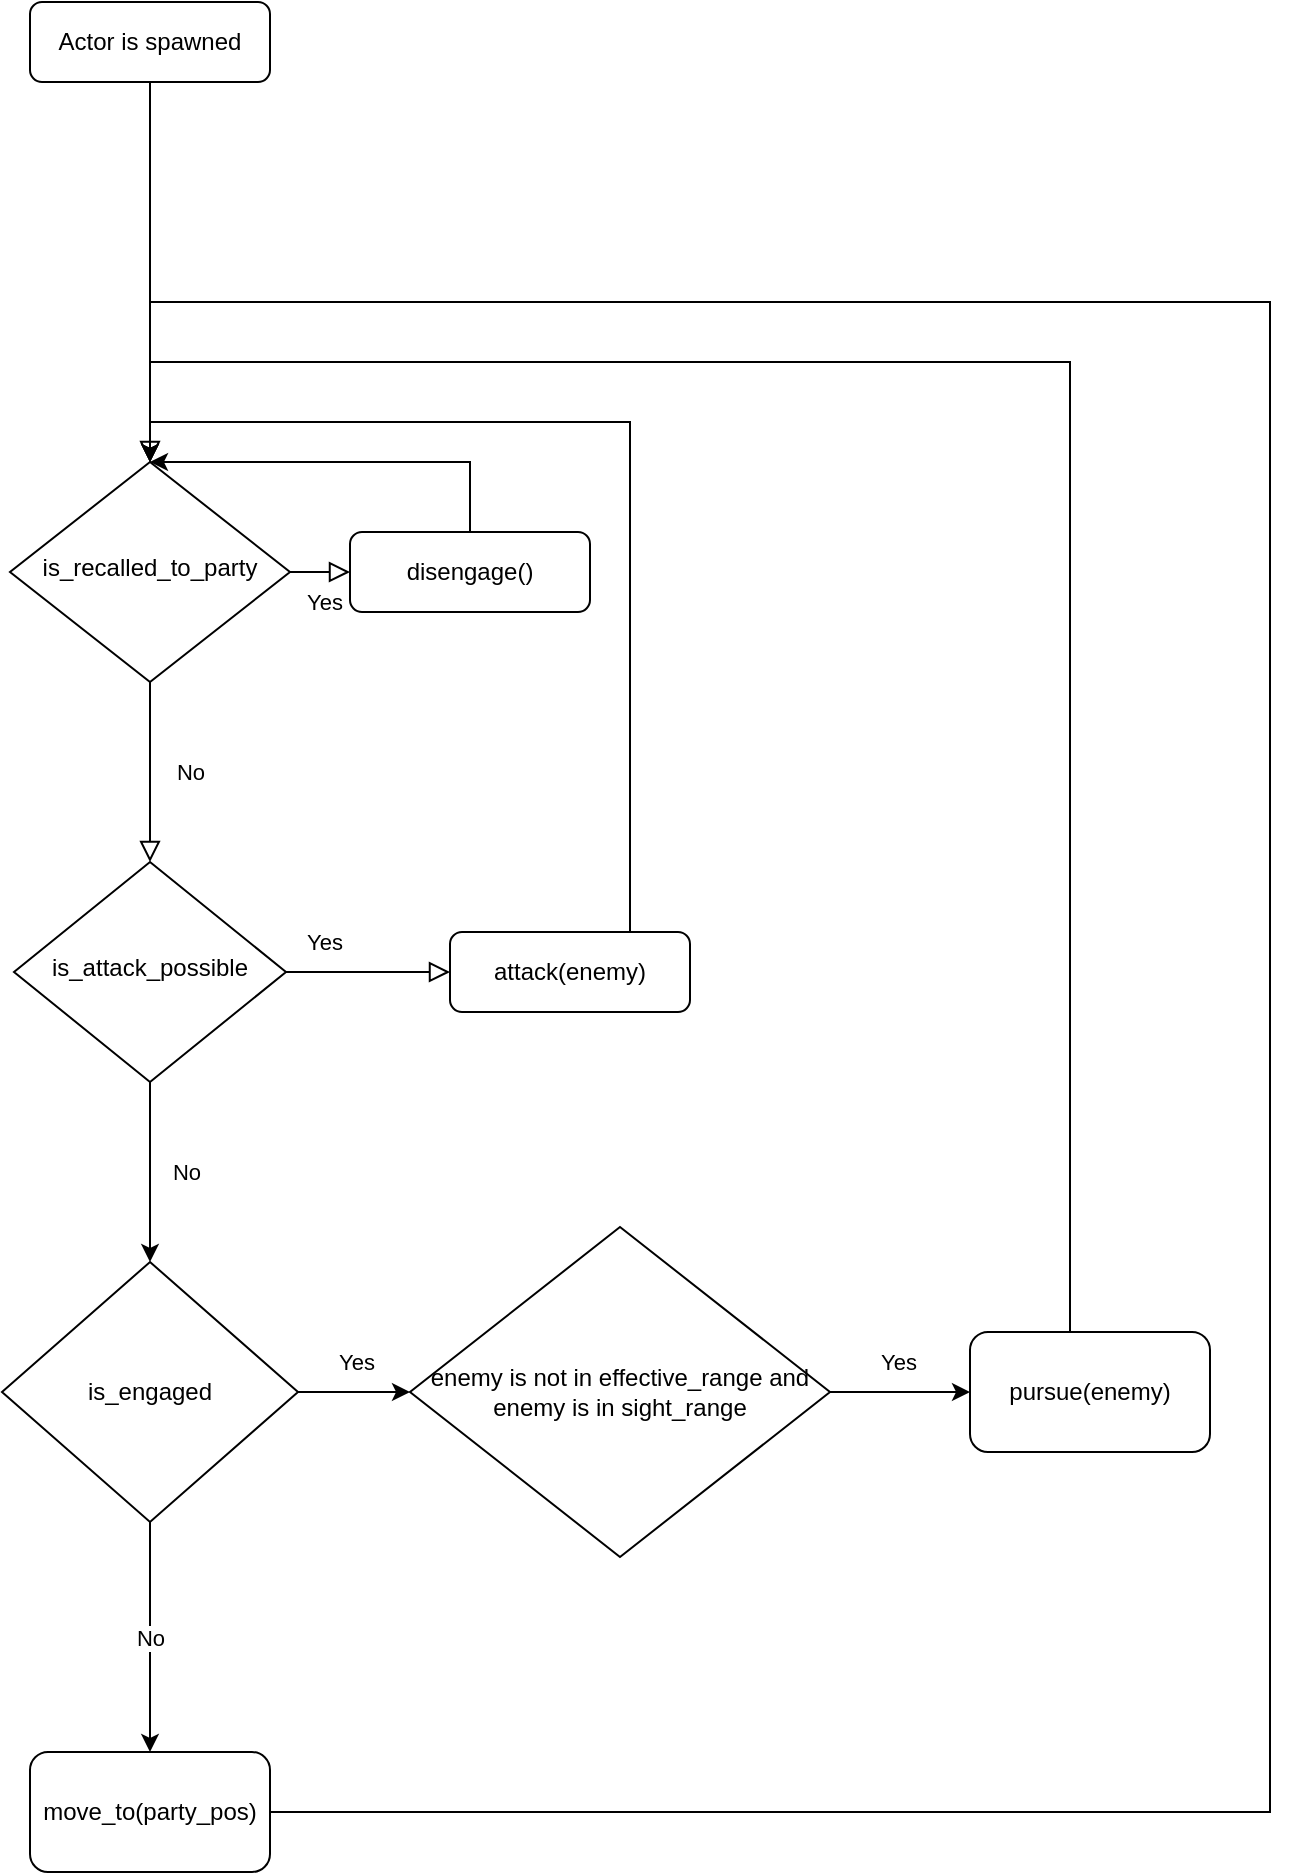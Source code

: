<mxfile version="20.4.2"><diagram id="C5RBs43oDa-KdzZeNtuy" name="Page-1"><mxGraphModel dx="2031" dy="1129" grid="1" gridSize="10" guides="1" tooltips="1" connect="1" arrows="1" fold="1" page="1" pageScale="1" pageWidth="2339" pageHeight="3300" math="0" shadow="0"><root><mxCell id="WIyWlLk6GJQsqaUBKTNV-0"/><mxCell id="WIyWlLk6GJQsqaUBKTNV-1" parent="WIyWlLk6GJQsqaUBKTNV-0"/><mxCell id="WIyWlLk6GJQsqaUBKTNV-2" value="" style="rounded=0;html=1;jettySize=auto;orthogonalLoop=1;fontSize=11;endArrow=block;endFill=0;endSize=8;strokeWidth=1;shadow=0;labelBackgroundColor=none;edgeStyle=orthogonalEdgeStyle;" parent="WIyWlLk6GJQsqaUBKTNV-1" source="WIyWlLk6GJQsqaUBKTNV-3" target="WIyWlLk6GJQsqaUBKTNV-6" edge="1"><mxGeometry relative="1" as="geometry"/></mxCell><mxCell id="WIyWlLk6GJQsqaUBKTNV-3" value="Actor is spawned" style="rounded=1;whiteSpace=wrap;html=1;fontSize=12;glass=0;strokeWidth=1;shadow=0;" parent="WIyWlLk6GJQsqaUBKTNV-1" vertex="1"><mxGeometry x="160" y="30" width="120" height="40" as="geometry"/></mxCell><mxCell id="WIyWlLk6GJQsqaUBKTNV-4" value="&lt;div&gt;No&lt;br&gt;&lt;/div&gt;" style="rounded=0;html=1;jettySize=auto;orthogonalLoop=1;fontSize=11;endArrow=block;endFill=0;endSize=8;strokeWidth=1;shadow=0;labelBackgroundColor=none;edgeStyle=orthogonalEdgeStyle;" parent="WIyWlLk6GJQsqaUBKTNV-1" source="WIyWlLk6GJQsqaUBKTNV-6" target="WIyWlLk6GJQsqaUBKTNV-10" edge="1"><mxGeometry y="20" relative="1" as="geometry"><mxPoint as="offset"/></mxGeometry></mxCell><mxCell id="WIyWlLk6GJQsqaUBKTNV-5" value="Yes" style="edgeStyle=orthogonalEdgeStyle;rounded=0;html=1;jettySize=auto;orthogonalLoop=1;fontSize=11;endArrow=block;endFill=0;endSize=8;strokeWidth=1;shadow=0;labelBackgroundColor=none;" parent="WIyWlLk6GJQsqaUBKTNV-1" source="WIyWlLk6GJQsqaUBKTNV-6" target="WIyWlLk6GJQsqaUBKTNV-7" edge="1"><mxGeometry x="-0.062" y="15" relative="1" as="geometry"><mxPoint as="offset"/></mxGeometry></mxCell><mxCell id="WIyWlLk6GJQsqaUBKTNV-6" value="is_recalled_to_party" style="rhombus;whiteSpace=wrap;html=1;shadow=0;fontFamily=Helvetica;fontSize=12;align=center;strokeWidth=1;spacing=6;spacingTop=-4;" parent="WIyWlLk6GJQsqaUBKTNV-1" vertex="1"><mxGeometry x="150" y="260" width="140" height="110" as="geometry"/></mxCell><mxCell id="nUi08UILt1ksdLlTULBO-0" style="edgeStyle=orthogonalEdgeStyle;rounded=0;orthogonalLoop=1;jettySize=auto;html=1;" edge="1" parent="WIyWlLk6GJQsqaUBKTNV-1" source="WIyWlLk6GJQsqaUBKTNV-7"><mxGeometry relative="1" as="geometry"><mxPoint x="220" y="260" as="targetPoint"/><Array as="points"><mxPoint x="380" y="260"/></Array></mxGeometry></mxCell><mxCell id="WIyWlLk6GJQsqaUBKTNV-7" value="disengage()" style="rounded=1;whiteSpace=wrap;html=1;fontSize=12;glass=0;strokeWidth=1;shadow=0;" parent="WIyWlLk6GJQsqaUBKTNV-1" vertex="1"><mxGeometry x="320" y="295" width="120" height="40" as="geometry"/></mxCell><mxCell id="WIyWlLk6GJQsqaUBKTNV-9" value="Yes" style="edgeStyle=orthogonalEdgeStyle;rounded=0;html=1;jettySize=auto;orthogonalLoop=1;fontSize=11;endArrow=block;endFill=0;endSize=8;strokeWidth=1;shadow=0;labelBackgroundColor=none;" parent="WIyWlLk6GJQsqaUBKTNV-1" source="WIyWlLk6GJQsqaUBKTNV-10" target="WIyWlLk6GJQsqaUBKTNV-12" edge="1"><mxGeometry x="-0.547" y="15" relative="1" as="geometry"><mxPoint as="offset"/></mxGeometry></mxCell><mxCell id="nUi08UILt1ksdLlTULBO-3" value="&lt;div&gt;No&lt;/div&gt;" style="edgeStyle=orthogonalEdgeStyle;rounded=0;orthogonalLoop=1;jettySize=auto;html=1;entryX=0.5;entryY=0;entryDx=0;entryDy=0;" edge="1" parent="WIyWlLk6GJQsqaUBKTNV-1" source="WIyWlLk6GJQsqaUBKTNV-10" target="nUi08UILt1ksdLlTULBO-2"><mxGeometry y="18" relative="1" as="geometry"><mxPoint as="offset"/></mxGeometry></mxCell><mxCell id="WIyWlLk6GJQsqaUBKTNV-10" value="is_attack_possible" style="rhombus;whiteSpace=wrap;html=1;shadow=0;fontFamily=Helvetica;fontSize=12;align=center;strokeWidth=1;spacing=6;spacingTop=-4;" parent="WIyWlLk6GJQsqaUBKTNV-1" vertex="1"><mxGeometry x="152" y="460" width="136" height="110" as="geometry"/></mxCell><mxCell id="nUi08UILt1ksdLlTULBO-1" style="edgeStyle=orthogonalEdgeStyle;rounded=0;orthogonalLoop=1;jettySize=auto;html=1;entryX=0.5;entryY=0;entryDx=0;entryDy=0;" edge="1" parent="WIyWlLk6GJQsqaUBKTNV-1" source="WIyWlLk6GJQsqaUBKTNV-12" target="WIyWlLk6GJQsqaUBKTNV-6"><mxGeometry relative="1" as="geometry"><Array as="points"><mxPoint x="460" y="240"/><mxPoint x="220" y="240"/></Array></mxGeometry></mxCell><mxCell id="WIyWlLk6GJQsqaUBKTNV-12" value="attack(enemy)" style="rounded=1;whiteSpace=wrap;html=1;fontSize=12;glass=0;strokeWidth=1;shadow=0;" parent="WIyWlLk6GJQsqaUBKTNV-1" vertex="1"><mxGeometry x="370" y="495" width="120" height="40" as="geometry"/></mxCell><mxCell id="nUi08UILt1ksdLlTULBO-5" value="&lt;div&gt;Yes&lt;/div&gt;" style="edgeStyle=orthogonalEdgeStyle;rounded=0;orthogonalLoop=1;jettySize=auto;html=1;" edge="1" parent="WIyWlLk6GJQsqaUBKTNV-1" source="nUi08UILt1ksdLlTULBO-2" target="nUi08UILt1ksdLlTULBO-4"><mxGeometry x="0.038" y="15" relative="1" as="geometry"><mxPoint as="offset"/></mxGeometry></mxCell><mxCell id="nUi08UILt1ksdLlTULBO-9" value="No" style="edgeStyle=orthogonalEdgeStyle;rounded=0;orthogonalLoop=1;jettySize=auto;html=1;" edge="1" parent="WIyWlLk6GJQsqaUBKTNV-1" source="nUi08UILt1ksdLlTULBO-2" target="nUi08UILt1ksdLlTULBO-8"><mxGeometry relative="1" as="geometry"/></mxCell><mxCell id="nUi08UILt1ksdLlTULBO-2" value="&lt;div&gt;is_engaged&lt;/div&gt;" style="rhombus;whiteSpace=wrap;html=1;" vertex="1" parent="WIyWlLk6GJQsqaUBKTNV-1"><mxGeometry x="146" y="660" width="148" height="130" as="geometry"/></mxCell><mxCell id="nUi08UILt1ksdLlTULBO-11" value="&lt;div&gt;Yes&lt;/div&gt;" style="edgeStyle=orthogonalEdgeStyle;rounded=0;orthogonalLoop=1;jettySize=auto;html=1;" edge="1" parent="WIyWlLk6GJQsqaUBKTNV-1" source="nUi08UILt1ksdLlTULBO-4" target="nUi08UILt1ksdLlTULBO-10"><mxGeometry x="-0.04" y="15" relative="1" as="geometry"><mxPoint as="offset"/></mxGeometry></mxCell><mxCell id="nUi08UILt1ksdLlTULBO-4" value="enemy is not in effective_range and enemy is in sight_range" style="rhombus;whiteSpace=wrap;html=1;" vertex="1" parent="WIyWlLk6GJQsqaUBKTNV-1"><mxGeometry x="350" y="642.5" width="210" height="165" as="geometry"/></mxCell><mxCell id="nUi08UILt1ksdLlTULBO-13" style="edgeStyle=orthogonalEdgeStyle;rounded=0;orthogonalLoop=1;jettySize=auto;html=1;entryX=0.5;entryY=0;entryDx=0;entryDy=0;" edge="1" parent="WIyWlLk6GJQsqaUBKTNV-1" source="nUi08UILt1ksdLlTULBO-8" target="WIyWlLk6GJQsqaUBKTNV-6"><mxGeometry relative="1" as="geometry"><Array as="points"><mxPoint x="780" y="935"/><mxPoint x="780" y="180"/><mxPoint x="220" y="180"/></Array></mxGeometry></mxCell><mxCell id="nUi08UILt1ksdLlTULBO-8" value="move_to(party_pos)" style="rounded=1;whiteSpace=wrap;html=1;" vertex="1" parent="WIyWlLk6GJQsqaUBKTNV-1"><mxGeometry x="160" y="905" width="120" height="60" as="geometry"/></mxCell><mxCell id="nUi08UILt1ksdLlTULBO-12" style="edgeStyle=orthogonalEdgeStyle;rounded=0;orthogonalLoop=1;jettySize=auto;html=1;entryX=0.5;entryY=0;entryDx=0;entryDy=0;" edge="1" parent="WIyWlLk6GJQsqaUBKTNV-1" source="nUi08UILt1ksdLlTULBO-10" target="WIyWlLk6GJQsqaUBKTNV-6"><mxGeometry relative="1" as="geometry"><Array as="points"><mxPoint x="680" y="210"/><mxPoint x="220" y="210"/></Array></mxGeometry></mxCell><mxCell id="nUi08UILt1ksdLlTULBO-10" value="pursue(enemy)" style="rounded=1;whiteSpace=wrap;html=1;" vertex="1" parent="WIyWlLk6GJQsqaUBKTNV-1"><mxGeometry x="630" y="695" width="120" height="60" as="geometry"/></mxCell></root></mxGraphModel></diagram></mxfile>